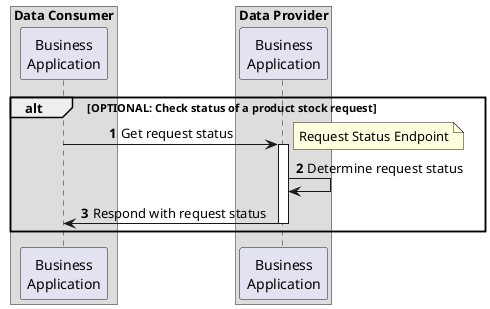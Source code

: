 @startuml Figure 2
autonumber
skinparam sequenceMessageAlign center

box "Data Consumer"
participant "Business\nApplication" as app_cons
end box

box "Data Provider"
participant "Business\nApplication" as app_prov
end box

alt OPTIONAL: Check status of a product stock request
    app_cons ->  app_prov: Get request status
    note right: Request Status Endpoint

    activate app_prov
    app_prov -> app_prov: Determine request status
    
    app_prov ->  app_cons: Respond with request status
    deactivate app_prov
end

@enduml